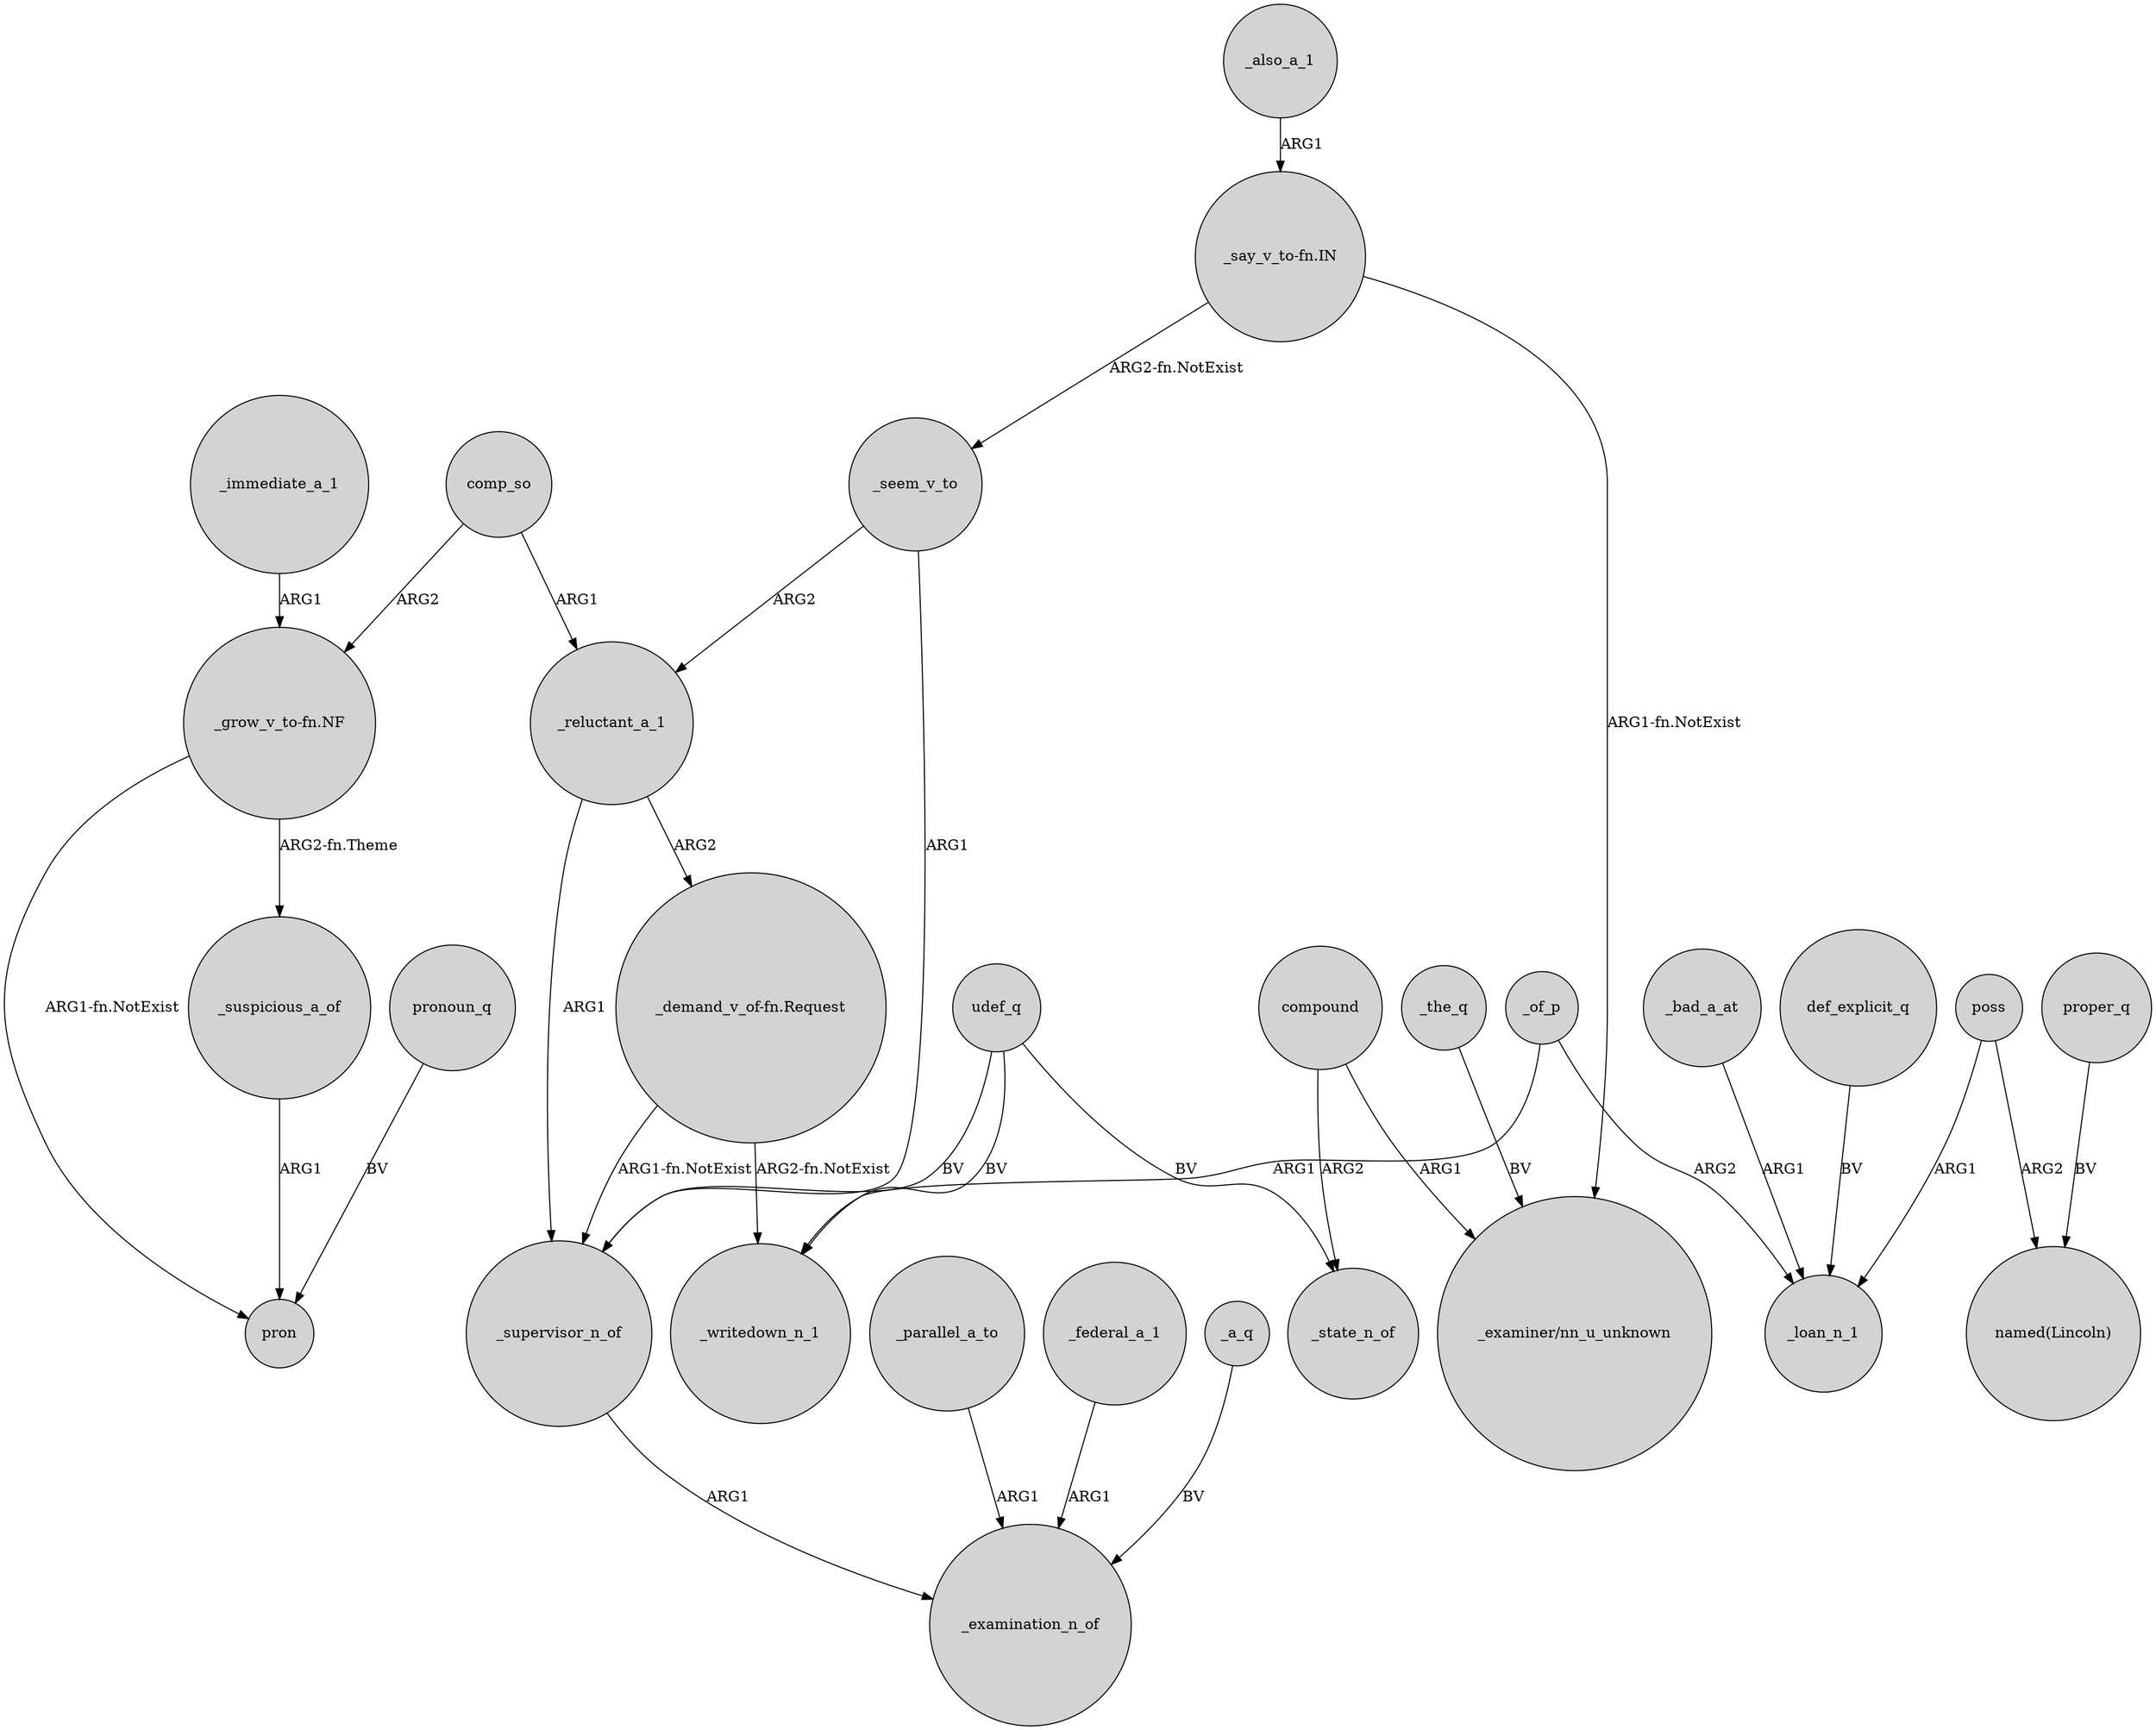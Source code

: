 digraph {
	node [shape=circle style=filled]
	"_demand_v_of-fn.Request" -> _writedown_n_1 [label="ARG2-fn.NotExist"]
	_also_a_1 -> "_say_v_to-fn.IN" [label=ARG1]
	_supervisor_n_of -> _examination_n_of [label=ARG1]
	_seem_v_to -> _supervisor_n_of [label=ARG1]
	"_grow_v_to-fn.NF" -> _suspicious_a_of [label="ARG2-fn.Theme"]
	udef_q -> _state_n_of [label=BV]
	def_explicit_q -> _loan_n_1 [label=BV]
	_suspicious_a_of -> pron [label=ARG1]
	_parallel_a_to -> _examination_n_of [label=ARG1]
	compound -> _state_n_of [label=ARG2]
	udef_q -> _supervisor_n_of [label=BV]
	poss -> "named(Lincoln)" [label=ARG2]
	_of_p -> _writedown_n_1 [label=ARG1]
	"_say_v_to-fn.IN" -> "_examiner/nn_u_unknown" [label="ARG1-fn.NotExist"]
	proper_q -> "named(Lincoln)" [label=BV]
	_federal_a_1 -> _examination_n_of [label=ARG1]
	comp_so -> _reluctant_a_1 [label=ARG1]
	_a_q -> _examination_n_of [label=BV]
	pronoun_q -> pron [label=BV]
	compound -> "_examiner/nn_u_unknown" [label=ARG1]
	_reluctant_a_1 -> _supervisor_n_of [label=ARG1]
	_of_p -> _loan_n_1 [label=ARG2]
	comp_so -> "_grow_v_to-fn.NF" [label=ARG2]
	_bad_a_at -> _loan_n_1 [label=ARG1]
	_seem_v_to -> _reluctant_a_1 [label=ARG2]
	_reluctant_a_1 -> "_demand_v_of-fn.Request" [label=ARG2]
	"_say_v_to-fn.IN" -> _seem_v_to [label="ARG2-fn.NotExist"]
	_immediate_a_1 -> "_grow_v_to-fn.NF" [label=ARG1]
	_the_q -> "_examiner/nn_u_unknown" [label=BV]
	udef_q -> _writedown_n_1 [label=BV]
	"_grow_v_to-fn.NF" -> pron [label="ARG1-fn.NotExist"]
	poss -> _loan_n_1 [label=ARG1]
	"_demand_v_of-fn.Request" -> _supervisor_n_of [label="ARG1-fn.NotExist"]
}
